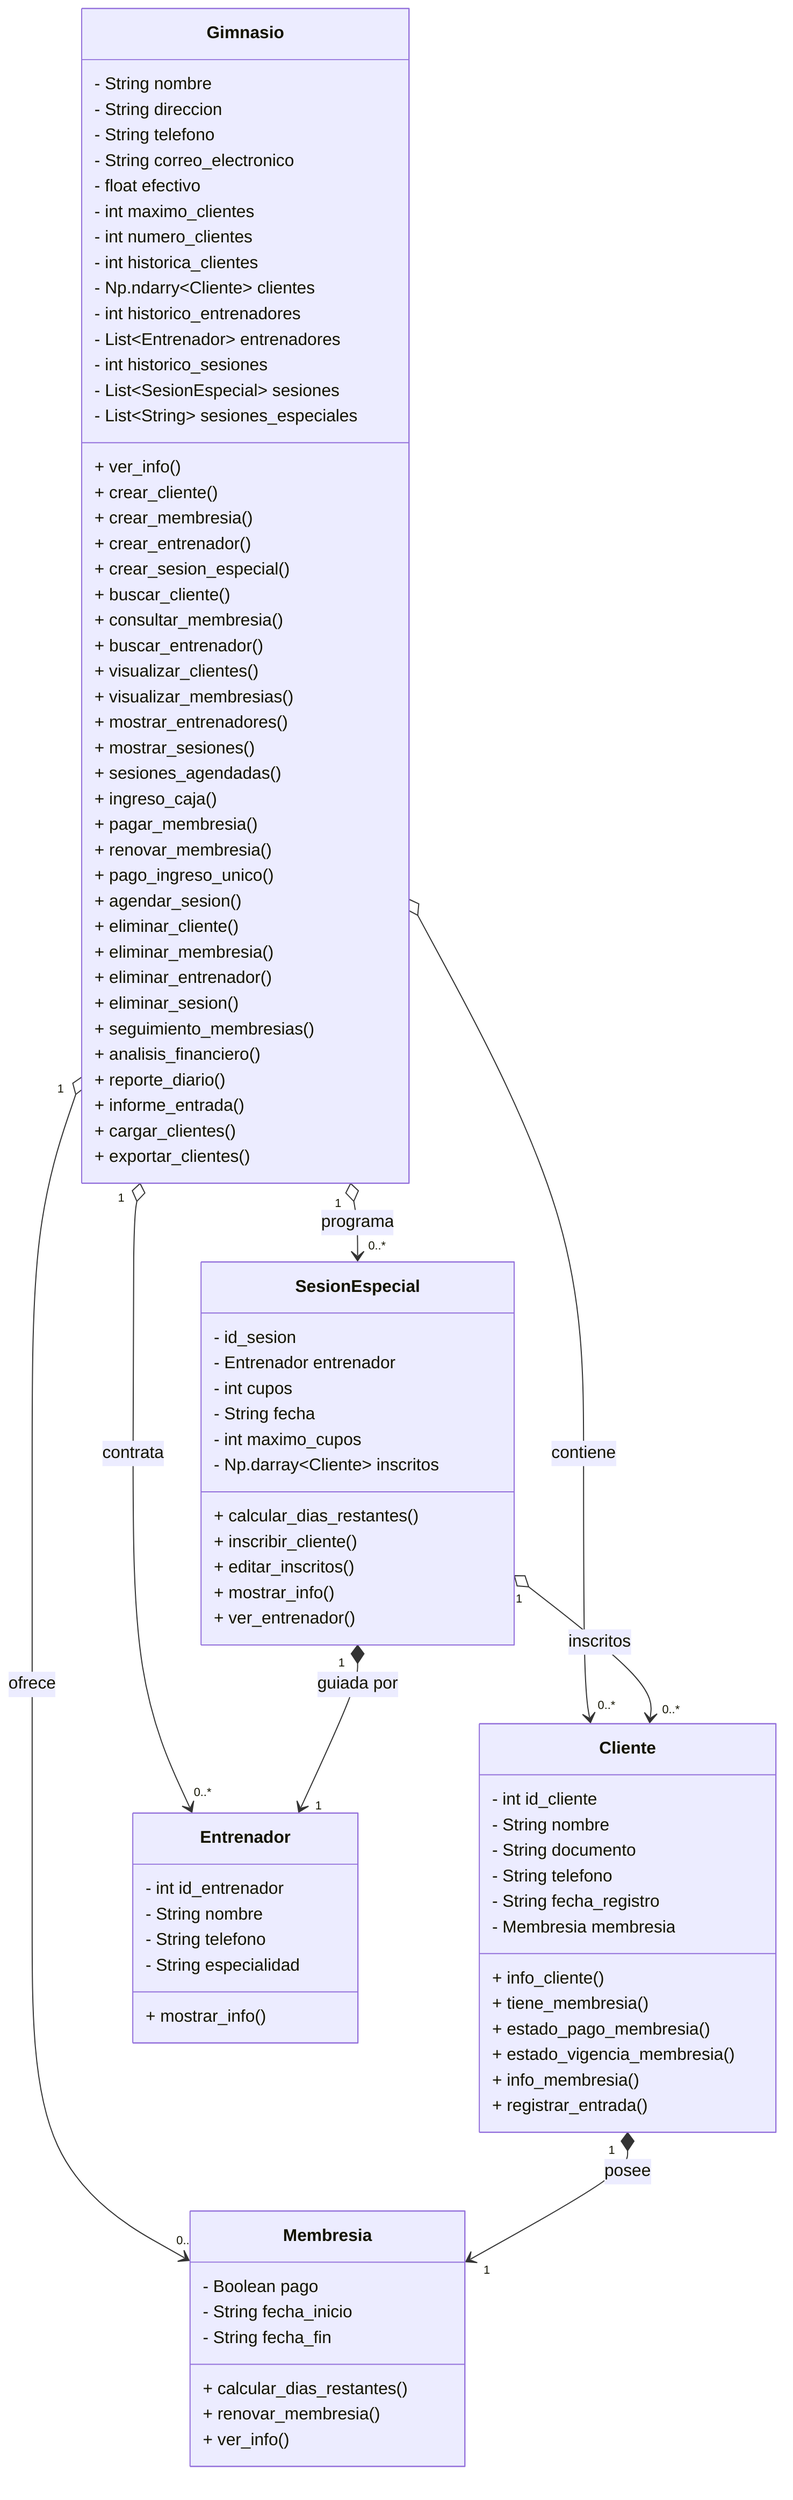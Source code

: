 classDiagram

%% =========================
%% SUBGRUPO: GIMNASIO Y SU ECOSISTEMA
%% =========================

class Gimnasio {
  %% <<Entidad Principal>>
  - String nombre
  - String direccion
  - String telefono
  - String correo_electronico

  - float efectivo

  - int maximo_clientes
  - int numero_clientes
  - int historica_clientes
  - Np.ndarry~Cliente~ clientes
  - int historico_entrenadores
  - List~Entrenador~ entrenadores
  - int historico_sesiones
  - List~SesionEspecial~ sesiones
  - List~String~ sesiones_especiales
  
  %% + get()
  + ver_info()

  %% Metodos de Creacion
  + crear_cliente()
  + crear_membresia()
  + crear_entrenador()
  + crear_sesion_especial()

  %% Metodos de Consulta (Busqueda y Visualizacion)
  + buscar_cliente()
  + consultar_membresia()
  + buscar_entrenador()
  + visualizar_clientes()
  + visualizar_membresias()
  + mostrar_entrenadores()
  + mostrar_sesiones()
  + sesiones_agendadas()

  %% Metdosos de Actualizacion (Modificacion)
  + ingreso_caja()
  + pagar_membresia()
  + renovar_membresia()
  + pago_ingreso_unico()
  + agendar_sesion()

  %% Metodos de Eliminacion
  + eliminar_cliente()
  + eliminar_membresia()
  + eliminar_entrenador()
  + eliminar_sesion()

  %% Metodos de Analisis y Reportes
  + seguimiento_membresias()
  + analisis_financiero()
  + reporte_diario()
  + informe_entrada()

  %% Metodos de Datos (Exportacion e Importacion)

  %% + exportar_datos_json()
  %% + cargar_datos_json()
  + cargar_clientes()
  + exportar_clientes()
  %% + cargar_entrenadores() %% Incompleto
  %% + exportar_entrenadores()
}

%% =========================
%% SUBGRUPO: CLIENTES Y MEMBRESÍAS
%% =========================

class Cliente {
  %% <<Usuario>>
  - int id_cliente
  - String nombre
  - String documento
  - String telefono
  - String fecha_registro

  - Membresia membresia 

  + info_cliente()
  + tiene_membresia()
  + estado_pago_membresia()
  + estado_vigencia_membresia()
  + info_membresia()
  + registrar_entrada()
}

class Membresia {
  %% <<Plan>>
  - Boolean pago
  - String fecha_inicio
  - String fecha_fin
  
  + calcular_dias_restantes()
  + renovar_membresia()
  + ver_info()
}

%% =========================
%% SUBGRUPO: ENTRENADORES Y SESIONES
%% =========================

class Entrenador {
  %% <<Personal>>
  - int id_entrenador
  - String nombre
  - String telefono
  - String especialidad

  + mostrar_info()
}

class SesionEspecial {
  %% <<Evento>>
  - id_sesion
  - Entrenador entrenador 
  - int cupos
  - String fecha
  - int maximo_cupos
  - Np.darray~Cliente~ inscritos
  
  + calcular_dias_restantes()
  + inscribir_cliente()
  + editar_inscritos()
  + mostrar_info()
  + ver_entrenador()
}

%% =========================
%% RELACIONES PRINCIPALES
%% =========================

Gimnasio "1" o--> "0..*" Cliente : contiene
Gimnasio "1" o--> "0..*" Membresia : ofrece
Gimnasio "1" o--> "0..*" Entrenador : contrata
Gimnasio "1" o--> "0..*" SesionEspecial : programa
Cliente "1" *--> "1" Membresia : posee
SesionEspecial "1" o--> "0..*" Cliente : inscritos
SesionEspecial "1" *--> "1" Entrenador : guiada por